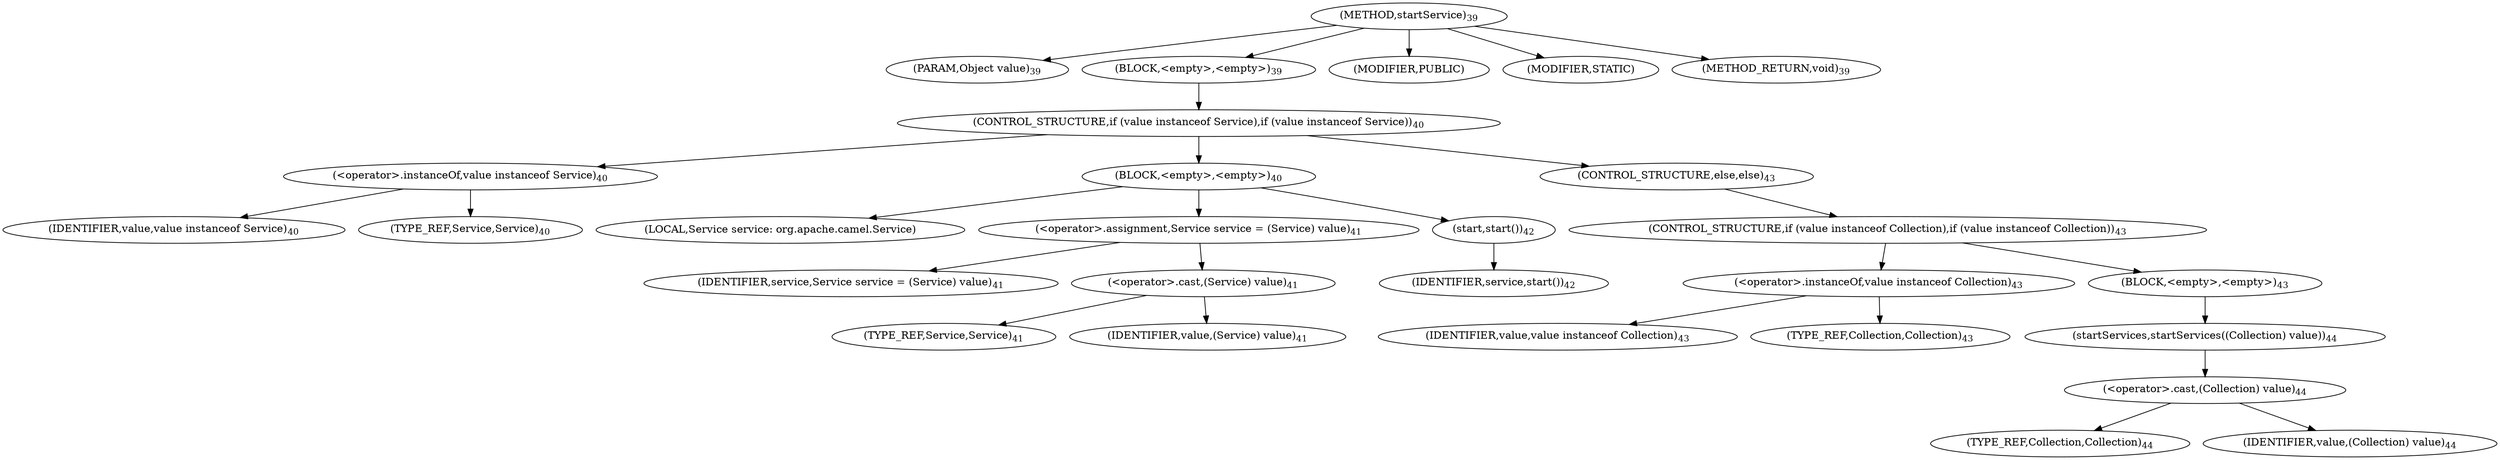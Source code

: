 digraph "startService" {  
"25" [label = <(METHOD,startService)<SUB>39</SUB>> ]
"26" [label = <(PARAM,Object value)<SUB>39</SUB>> ]
"27" [label = <(BLOCK,&lt;empty&gt;,&lt;empty&gt;)<SUB>39</SUB>> ]
"28" [label = <(CONTROL_STRUCTURE,if (value instanceof Service),if (value instanceof Service))<SUB>40</SUB>> ]
"29" [label = <(&lt;operator&gt;.instanceOf,value instanceof Service)<SUB>40</SUB>> ]
"30" [label = <(IDENTIFIER,value,value instanceof Service)<SUB>40</SUB>> ]
"31" [label = <(TYPE_REF,Service,Service)<SUB>40</SUB>> ]
"32" [label = <(BLOCK,&lt;empty&gt;,&lt;empty&gt;)<SUB>40</SUB>> ]
"33" [label = <(LOCAL,Service service: org.apache.camel.Service)> ]
"34" [label = <(&lt;operator&gt;.assignment,Service service = (Service) value)<SUB>41</SUB>> ]
"35" [label = <(IDENTIFIER,service,Service service = (Service) value)<SUB>41</SUB>> ]
"36" [label = <(&lt;operator&gt;.cast,(Service) value)<SUB>41</SUB>> ]
"37" [label = <(TYPE_REF,Service,Service)<SUB>41</SUB>> ]
"38" [label = <(IDENTIFIER,value,(Service) value)<SUB>41</SUB>> ]
"39" [label = <(start,start())<SUB>42</SUB>> ]
"40" [label = <(IDENTIFIER,service,start())<SUB>42</SUB>> ]
"41" [label = <(CONTROL_STRUCTURE,else,else)<SUB>43</SUB>> ]
"42" [label = <(CONTROL_STRUCTURE,if (value instanceof Collection),if (value instanceof Collection))<SUB>43</SUB>> ]
"43" [label = <(&lt;operator&gt;.instanceOf,value instanceof Collection)<SUB>43</SUB>> ]
"44" [label = <(IDENTIFIER,value,value instanceof Collection)<SUB>43</SUB>> ]
"45" [label = <(TYPE_REF,Collection,Collection)<SUB>43</SUB>> ]
"46" [label = <(BLOCK,&lt;empty&gt;,&lt;empty&gt;)<SUB>43</SUB>> ]
"47" [label = <(startServices,startServices((Collection) value))<SUB>44</SUB>> ]
"48" [label = <(&lt;operator&gt;.cast,(Collection) value)<SUB>44</SUB>> ]
"49" [label = <(TYPE_REF,Collection,Collection)<SUB>44</SUB>> ]
"50" [label = <(IDENTIFIER,value,(Collection) value)<SUB>44</SUB>> ]
"51" [label = <(MODIFIER,PUBLIC)> ]
"52" [label = <(MODIFIER,STATIC)> ]
"53" [label = <(METHOD_RETURN,void)<SUB>39</SUB>> ]
  "25" -> "26" 
  "25" -> "27" 
  "25" -> "51" 
  "25" -> "52" 
  "25" -> "53" 
  "27" -> "28" 
  "28" -> "29" 
  "28" -> "32" 
  "28" -> "41" 
  "29" -> "30" 
  "29" -> "31" 
  "32" -> "33" 
  "32" -> "34" 
  "32" -> "39" 
  "34" -> "35" 
  "34" -> "36" 
  "36" -> "37" 
  "36" -> "38" 
  "39" -> "40" 
  "41" -> "42" 
  "42" -> "43" 
  "42" -> "46" 
  "43" -> "44" 
  "43" -> "45" 
  "46" -> "47" 
  "47" -> "48" 
  "48" -> "49" 
  "48" -> "50" 
}
